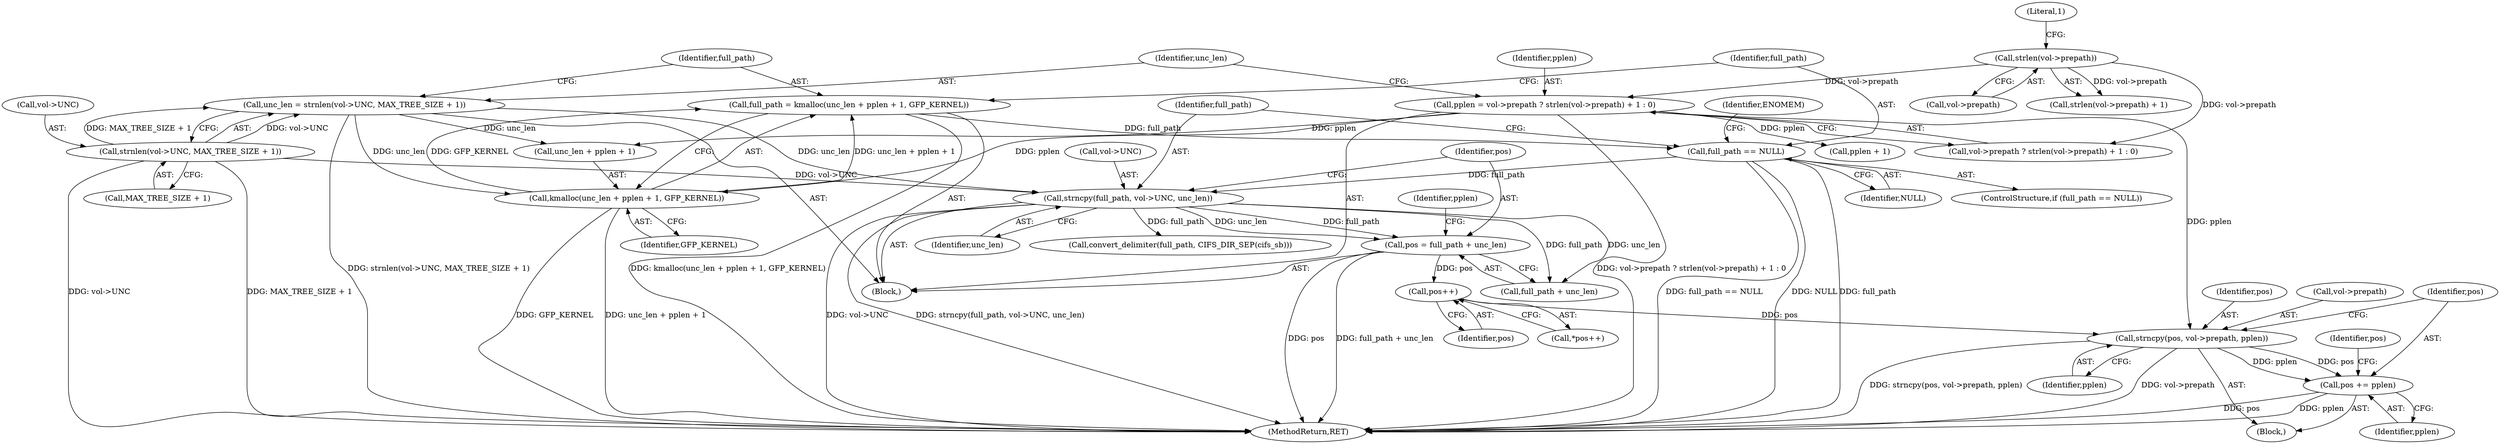 digraph "1_linux_1fc29bacedeabb278080e31bb9c1ecb49f143c3b@integer" {
"1000154" [label="(Call,pos = full_path + unc_len)"];
"1000148" [label="(Call,strncpy(full_path, vol->UNC, unc_len))"];
"1000141" [label="(Call,full_path == NULL)"];
"1000131" [label="(Call,full_path = kmalloc(unc_len + pplen + 1, GFP_KERNEL))"];
"1000133" [label="(Call,kmalloc(unc_len + pplen + 1, GFP_KERNEL))"];
"1000122" [label="(Call,unc_len = strnlen(vol->UNC, MAX_TREE_SIZE + 1))"];
"1000124" [label="(Call,strnlen(vol->UNC, MAX_TREE_SIZE + 1))"];
"1000108" [label="(Call,pplen = vol->prepath ? strlen(vol->prepath) + 1 : 0)"];
"1000115" [label="(Call,strlen(vol->prepath))"];
"1000164" [label="(Call,pos++)"];
"1000168" [label="(Call,strncpy(pos, vol->prepath, pplen))"];
"1000174" [label="(Call,pos += pplen)"];
"1000139" [label="(Identifier,GFP_KERNEL)"];
"1000175" [label="(Identifier,pos)"];
"1000128" [label="(Call,MAX_TREE_SIZE + 1)"];
"1000122" [label="(Call,unc_len = strnlen(vol->UNC, MAX_TREE_SIZE + 1))"];
"1000143" [label="(Identifier,NULL)"];
"1000155" [label="(Identifier,pos)"];
"1000104" [label="(Block,)"];
"1000141" [label="(Call,full_path == NULL)"];
"1000109" [label="(Identifier,pplen)"];
"1000140" [label="(ControlStructure,if (full_path == NULL))"];
"1000165" [label="(Identifier,pos)"];
"1000110" [label="(Call,vol->prepath ? strlen(vol->prepath) + 1 : 0)"];
"1000161" [label="(Block,)"];
"1000156" [label="(Call,full_path + unc_len)"];
"1000164" [label="(Call,pos++)"];
"1000142" [label="(Identifier,full_path)"];
"1000119" [label="(Literal,1)"];
"1000136" [label="(Call,pplen + 1)"];
"1000148" [label="(Call,strncpy(full_path, vol->UNC, unc_len))"];
"1000147" [label="(Identifier,ENOMEM)"];
"1000160" [label="(Identifier,pplen)"];
"1000108" [label="(Call,pplen = vol->prepath ? strlen(vol->prepath) + 1 : 0)"];
"1000169" [label="(Identifier,pos)"];
"1000124" [label="(Call,strnlen(vol->UNC, MAX_TREE_SIZE + 1))"];
"1000153" [label="(Identifier,unc_len)"];
"1000133" [label="(Call,kmalloc(unc_len + pplen + 1, GFP_KERNEL))"];
"1000131" [label="(Call,full_path = kmalloc(unc_len + pplen + 1, GFP_KERNEL))"];
"1000125" [label="(Call,vol->UNC)"];
"1000168" [label="(Call,strncpy(pos, vol->prepath, pplen))"];
"1000163" [label="(Call,*pos++)"];
"1000149" [label="(Identifier,full_path)"];
"1000116" [label="(Call,vol->prepath)"];
"1000154" [label="(Call,pos = full_path + unc_len)"];
"1000115" [label="(Call,strlen(vol->prepath))"];
"1000179" [label="(Identifier,pos)"];
"1000176" [label="(Identifier,pplen)"];
"1000134" [label="(Call,unc_len + pplen + 1)"];
"1000192" [label="(MethodReturn,RET)"];
"1000132" [label="(Identifier,full_path)"];
"1000114" [label="(Call,strlen(vol->prepath) + 1)"];
"1000170" [label="(Call,vol->prepath)"];
"1000174" [label="(Call,pos += pplen)"];
"1000173" [label="(Identifier,pplen)"];
"1000150" [label="(Call,vol->UNC)"];
"1000123" [label="(Identifier,unc_len)"];
"1000181" [label="(Call,convert_delimiter(full_path, CIFS_DIR_SEP(cifs_sb)))"];
"1000154" -> "1000104"  [label="AST: "];
"1000154" -> "1000156"  [label="CFG: "];
"1000155" -> "1000154"  [label="AST: "];
"1000156" -> "1000154"  [label="AST: "];
"1000160" -> "1000154"  [label="CFG: "];
"1000154" -> "1000192"  [label="DDG: pos"];
"1000154" -> "1000192"  [label="DDG: full_path + unc_len"];
"1000148" -> "1000154"  [label="DDG: full_path"];
"1000148" -> "1000154"  [label="DDG: unc_len"];
"1000154" -> "1000164"  [label="DDG: pos"];
"1000148" -> "1000104"  [label="AST: "];
"1000148" -> "1000153"  [label="CFG: "];
"1000149" -> "1000148"  [label="AST: "];
"1000150" -> "1000148"  [label="AST: "];
"1000153" -> "1000148"  [label="AST: "];
"1000155" -> "1000148"  [label="CFG: "];
"1000148" -> "1000192"  [label="DDG: strncpy(full_path, vol->UNC, unc_len)"];
"1000148" -> "1000192"  [label="DDG: vol->UNC"];
"1000141" -> "1000148"  [label="DDG: full_path"];
"1000124" -> "1000148"  [label="DDG: vol->UNC"];
"1000122" -> "1000148"  [label="DDG: unc_len"];
"1000148" -> "1000156"  [label="DDG: full_path"];
"1000148" -> "1000156"  [label="DDG: unc_len"];
"1000148" -> "1000181"  [label="DDG: full_path"];
"1000141" -> "1000140"  [label="AST: "];
"1000141" -> "1000143"  [label="CFG: "];
"1000142" -> "1000141"  [label="AST: "];
"1000143" -> "1000141"  [label="AST: "];
"1000147" -> "1000141"  [label="CFG: "];
"1000149" -> "1000141"  [label="CFG: "];
"1000141" -> "1000192"  [label="DDG: full_path"];
"1000141" -> "1000192"  [label="DDG: full_path == NULL"];
"1000141" -> "1000192"  [label="DDG: NULL"];
"1000131" -> "1000141"  [label="DDG: full_path"];
"1000131" -> "1000104"  [label="AST: "];
"1000131" -> "1000133"  [label="CFG: "];
"1000132" -> "1000131"  [label="AST: "];
"1000133" -> "1000131"  [label="AST: "];
"1000142" -> "1000131"  [label="CFG: "];
"1000131" -> "1000192"  [label="DDG: kmalloc(unc_len + pplen + 1, GFP_KERNEL)"];
"1000133" -> "1000131"  [label="DDG: unc_len + pplen + 1"];
"1000133" -> "1000131"  [label="DDG: GFP_KERNEL"];
"1000133" -> "1000139"  [label="CFG: "];
"1000134" -> "1000133"  [label="AST: "];
"1000139" -> "1000133"  [label="AST: "];
"1000133" -> "1000192"  [label="DDG: GFP_KERNEL"];
"1000133" -> "1000192"  [label="DDG: unc_len + pplen + 1"];
"1000122" -> "1000133"  [label="DDG: unc_len"];
"1000108" -> "1000133"  [label="DDG: pplen"];
"1000122" -> "1000104"  [label="AST: "];
"1000122" -> "1000124"  [label="CFG: "];
"1000123" -> "1000122"  [label="AST: "];
"1000124" -> "1000122"  [label="AST: "];
"1000132" -> "1000122"  [label="CFG: "];
"1000122" -> "1000192"  [label="DDG: strnlen(vol->UNC, MAX_TREE_SIZE + 1)"];
"1000124" -> "1000122"  [label="DDG: vol->UNC"];
"1000124" -> "1000122"  [label="DDG: MAX_TREE_SIZE + 1"];
"1000122" -> "1000134"  [label="DDG: unc_len"];
"1000124" -> "1000128"  [label="CFG: "];
"1000125" -> "1000124"  [label="AST: "];
"1000128" -> "1000124"  [label="AST: "];
"1000124" -> "1000192"  [label="DDG: vol->UNC"];
"1000124" -> "1000192"  [label="DDG: MAX_TREE_SIZE + 1"];
"1000108" -> "1000104"  [label="AST: "];
"1000108" -> "1000110"  [label="CFG: "];
"1000109" -> "1000108"  [label="AST: "];
"1000110" -> "1000108"  [label="AST: "];
"1000123" -> "1000108"  [label="CFG: "];
"1000108" -> "1000192"  [label="DDG: vol->prepath ? strlen(vol->prepath) + 1 : 0"];
"1000115" -> "1000108"  [label="DDG: vol->prepath"];
"1000108" -> "1000134"  [label="DDG: pplen"];
"1000108" -> "1000136"  [label="DDG: pplen"];
"1000108" -> "1000168"  [label="DDG: pplen"];
"1000115" -> "1000114"  [label="AST: "];
"1000115" -> "1000116"  [label="CFG: "];
"1000116" -> "1000115"  [label="AST: "];
"1000119" -> "1000115"  [label="CFG: "];
"1000115" -> "1000110"  [label="DDG: vol->prepath"];
"1000115" -> "1000114"  [label="DDG: vol->prepath"];
"1000164" -> "1000163"  [label="AST: "];
"1000164" -> "1000165"  [label="CFG: "];
"1000165" -> "1000164"  [label="AST: "];
"1000163" -> "1000164"  [label="CFG: "];
"1000164" -> "1000168"  [label="DDG: pos"];
"1000168" -> "1000161"  [label="AST: "];
"1000168" -> "1000173"  [label="CFG: "];
"1000169" -> "1000168"  [label="AST: "];
"1000170" -> "1000168"  [label="AST: "];
"1000173" -> "1000168"  [label="AST: "];
"1000175" -> "1000168"  [label="CFG: "];
"1000168" -> "1000192"  [label="DDG: strncpy(pos, vol->prepath, pplen)"];
"1000168" -> "1000192"  [label="DDG: vol->prepath"];
"1000168" -> "1000174"  [label="DDG: pplen"];
"1000168" -> "1000174"  [label="DDG: pos"];
"1000174" -> "1000161"  [label="AST: "];
"1000174" -> "1000176"  [label="CFG: "];
"1000175" -> "1000174"  [label="AST: "];
"1000176" -> "1000174"  [label="AST: "];
"1000179" -> "1000174"  [label="CFG: "];
"1000174" -> "1000192"  [label="DDG: pplen"];
"1000174" -> "1000192"  [label="DDG: pos"];
}
